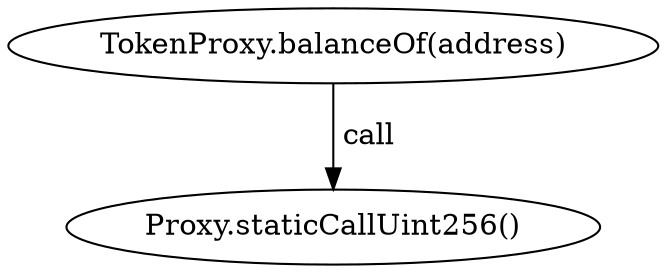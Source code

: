 digraph "" {
	graph [bb="0,0,272.5,124.8"];
	node [label="\N"];
	"TokenProxy.balanceOf(address)"	 [height=0.5,
		pos="136.25,106.8",
		width=3.7847];
	"Proxy.staticCallUint256()"	 [height=0.5,
		pos="136.25,18",
		width=3.0854];
	"TokenProxy.balanceOf(address)" -> "Proxy.staticCallUint256()" [key=call,
	label=" call",
	lp="148.11,62.4",
	pos="e,136.25,36.072 136.25,88.401 136.25,76.295 136.25,60.208 136.25,46.467"];
}
digraph "" {
	graph [bb="0,0,272.5,124.8"];
	node [label="\N"];
	"TokenProxy.balanceOf(address)"	 [height=0.5,
		pos="136.25,106.8",
		width=3.7847];
	"Proxy.staticCallUint256()"	 [height=0.5,
		pos="136.25,18",
		width=3.0854];
	"TokenProxy.balanceOf(address)" -> "Proxy.staticCallUint256()" [key=call,
	label=" call",
	lp="148.11,62.4",
	pos="e,136.25,36.072 136.25,88.401 136.25,76.295 136.25,60.208 136.25,46.467"];
}
digraph "" {
	graph [bb="0,0,272.5,124.8"];
	node [label="\N"];
	"TokenProxy.balanceOf(address)"	 [height=0.5,
		pos="136.25,106.8",
		width=3.7847];
	"Proxy.staticCallUint256()"	 [height=0.5,
		pos="136.25,18",
		width=3.0854];
	"TokenProxy.balanceOf(address)" -> "Proxy.staticCallUint256()" [key=call,
	label=" call",
	lp="148.11,62.4",
	pos="e,136.25,36.072 136.25,88.401 136.25,76.295 136.25,60.208 136.25,46.467"];
}
digraph "" {
	graph [bb="0,0,272.5,124.8"];
	node [label="\N"];
	"TokenProxy.balanceOf(address)"	 [height=0.5,
		pos="136.25,106.8",
		width=3.7847];
	"Proxy.staticCallUint256()"	 [height=0.5,
		pos="136.25,18",
		width=3.0854];
	"TokenProxy.balanceOf(address)" -> "Proxy.staticCallUint256()" [key=call,
	label=" call",
	lp="148.11,62.4",
	pos="e,136.25,36.072 136.25,88.401 136.25,76.295 136.25,60.208 136.25,46.467"];
}
digraph "" {
	graph [bb="0,0,272.5,124.8"];
	node [label="\N"];
	"TokenProxy.balanceOf(address)"	 [height=0.5,
		pos="136.25,106.8",
		width=3.7847];
	"Proxy.staticCallUint256()"	 [height=0.5,
		pos="136.25,18",
		width=3.0854];
	"TokenProxy.balanceOf(address)" -> "Proxy.staticCallUint256()" [key=call,
	label=" call",
	lp="148.11,62.4",
	pos="e,136.25,36.072 136.25,88.401 136.25,76.295 136.25,60.208 136.25,46.467"];
}
